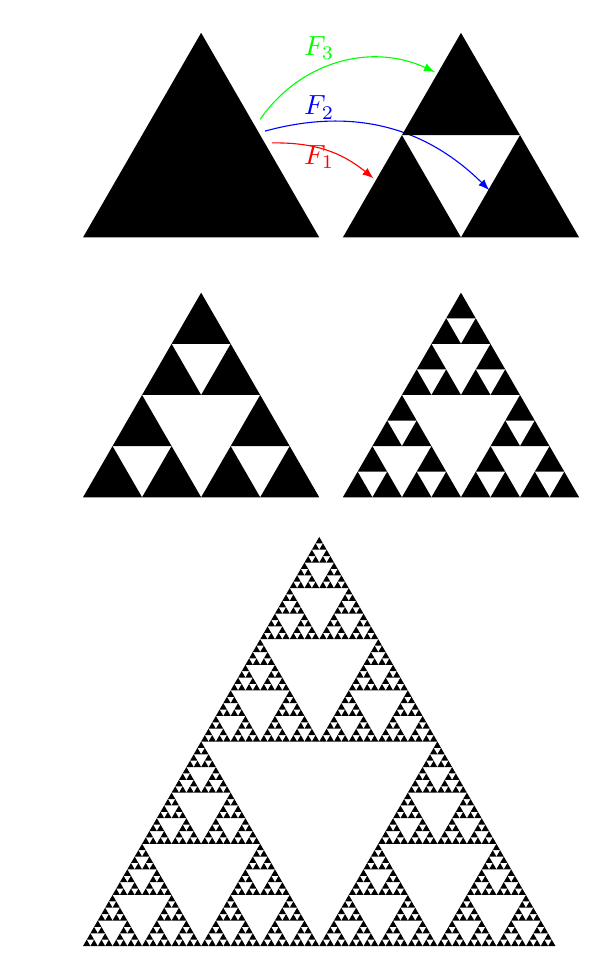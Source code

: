 ﻿
% Les similitudes : shift=translation, scale = homothetie, rotate = angle (en degrÃ©)
\newcommand\simone{\begin{scope}[shift={(0,0)}, scale=.5, rotate=0]}
\newcommand\simtwo{\begin{scope}[shift={(.5,0)}, scale=.5, rotate=0]}
\newcommand\simthree{\begin{scope}[shift={(.25,0.433)}, scale=.5, rotate=0]}
% La figure initiale
\newcommand\initfigure{\fill (0,0)--++(0:1)--++(120:1)--cycle;}
%\newcommand\initfigure{\fill (0.5,0.433) circle (1.3cm);}
%\newcommand\initfigure{\fill (0,0)--++(0,1)--++(1,0)--++(0,-1)--cycle;}
%\newcommand\initfigure{\fill (0,0)--++(0,0.5)--++(0.5,0)--++(0,-0.5)--cycle;}

% Le programme recursif
\newcommand{\ifs}[2]{% #1 the counter, #2 the instructions
                          \ifnum #1 < 0% stop now
                          #2%
                          %\relax% Relax, max, on ne fait rien, c'est termine.
                          \else%
                          \count255=#1%
                          \advance\count255 by -1%
                          \simone
                             \ifs{\number\count255}{#2}                          
                          \end{scope}

                          \simtwo
                             \ifs{\number\count255}{#2}                         
                          \end{scope}

                          \simthree
                             \ifs{\number\count255}{#2}                         
                          \end{scope}

                          \fi%
}

\begin{tikzpicture}[scale=3]
  \ifs{-1}{\initfigure};

  \draw[->,>=latex, red] (0.80,0.4) to[bend left=20] (1.23,0.25); 
   \draw[->,>=latex, blue] (0.77,0.45) to[bend left=30] (1.72,0.20);
  \draw[->,>=latex, green] (0.75,0.50) to[bend left=40] (1.49,0.70); 
  
  \node[scale=1,red] at (1,0.34) {$F_1$};
  \node[scale=1,blue] at (1,0.55) {$F_2$};    
  \node[scale=1,green] at (1,0.80) {$F_3$}; 
   
\begin{scope}[xshift=1.1cm]
  \ifs{0}{\initfigure}
\end{scope}

 
\begin{scope}[yshift=-1.1cm]
  \ifs{1}{\initfigure}
\end{scope}

\begin{scope}[xshift=1.1cm, yshift=-1.1cm]
  \ifs{2}{\initfigure}
\end{scope}

\begin{scope}[scale = 2,xshift=0cm, yshift=-1.5cm]
  \ifs{5}{\initfigure}
\end{scope}
\end{tikzpicture}
